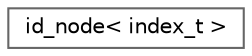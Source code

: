digraph "Graphical Class Hierarchy"
{
 // LATEX_PDF_SIZE
  bgcolor="transparent";
  edge [fontname=Helvetica,fontsize=10,labelfontname=Helvetica,labelfontsize=10];
  node [fontname=Helvetica,fontsize=10,shape=box,height=0.2,width=0.4];
  rankdir="LR";
  Node0 [id="Node000000",label="id_node\< index_t \>",height=0.2,width=0.4,color="grey40", fillcolor="white", style="filled",URL="$db/d4a/classchdr_1_1mazes_1_1id__node.html",tooltip="Represents a node with customisable identifier."];
}

